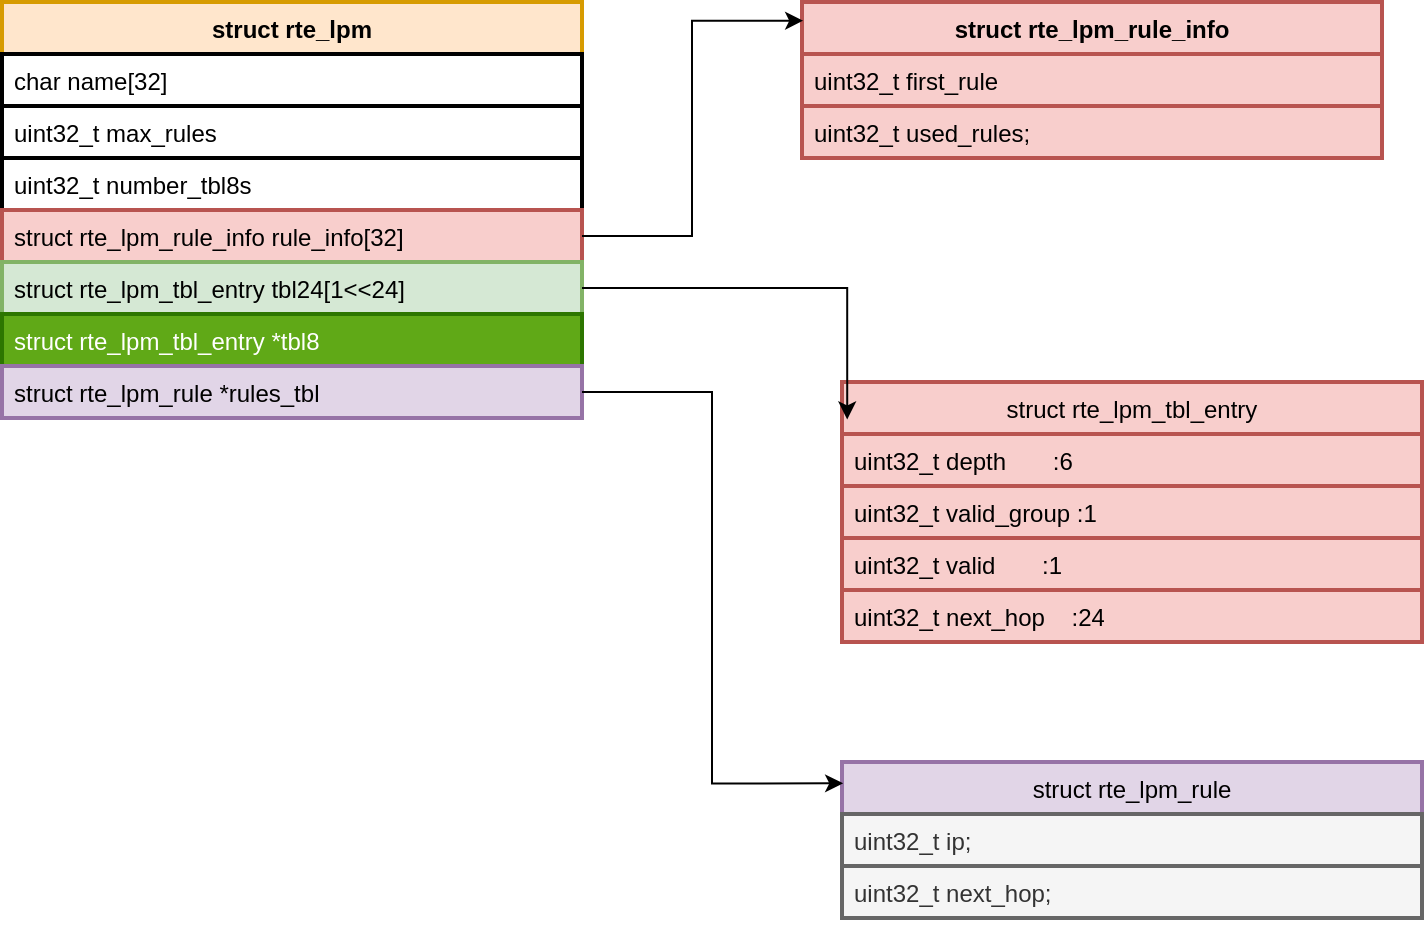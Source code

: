 <mxfile version="27.0.3">
  <diagram name="第 1 页" id="jWakQDqYZYw19ukcO5Oh">
    <mxGraphModel dx="2066" dy="1111" grid="1" gridSize="10" guides="1" tooltips="1" connect="1" arrows="1" fold="1" page="1" pageScale="1" pageWidth="827" pageHeight="1169" math="0" shadow="0">
      <root>
        <mxCell id="0" />
        <mxCell id="1" parent="0" />
        <mxCell id="kG3IC4H-SLwtvIdHB6Il-2" value="struct rte_lpm" style="swimlane;fontStyle=1;align=center;verticalAlign=top;childLayout=stackLayout;horizontal=1;startSize=26;horizontalStack=0;resizeParent=1;resizeParentMax=0;resizeLast=0;collapsible=1;marginBottom=0;whiteSpace=wrap;html=1;labelBorderColor=none;rounded=0;swimlaneLine=1;strokeWidth=2;fillColor=#ffe6cc;strokeColor=#d79b00;" parent="1" vertex="1">
          <mxGeometry x="60" y="320" width="290" height="208" as="geometry" />
        </mxCell>
        <mxCell id="kG3IC4H-SLwtvIdHB6Il-3" value="char name[32]" style="text;strokeColor=default;fillColor=none;align=left;verticalAlign=top;spacingLeft=4;spacingRight=4;overflow=hidden;rotatable=0;points=[[0,0.5],[1,0.5]];portConstraint=eastwest;whiteSpace=wrap;html=1;labelBorderColor=none;rounded=0;swimlaneLine=1;strokeWidth=2;" parent="kG3IC4H-SLwtvIdHB6Il-2" vertex="1">
          <mxGeometry y="26" width="290" height="26" as="geometry" />
        </mxCell>
        <mxCell id="kG3IC4H-SLwtvIdHB6Il-5" value="uint32_t max_rules" style="text;strokeColor=default;fillColor=none;align=left;verticalAlign=top;spacingLeft=4;spacingRight=4;overflow=hidden;rotatable=0;points=[[0,0.5],[1,0.5]];portConstraint=eastwest;whiteSpace=wrap;html=1;labelBorderColor=none;rounded=0;swimlaneLine=1;strokeWidth=2;" parent="kG3IC4H-SLwtvIdHB6Il-2" vertex="1">
          <mxGeometry y="52" width="290" height="26" as="geometry" />
        </mxCell>
        <mxCell id="mVqiVs7Es1X-GM2BrdA6-1" value="uint32_t number_tbl8s" style="text;strokeColor=default;fillColor=none;align=left;verticalAlign=top;spacingLeft=4;spacingRight=4;overflow=hidden;rotatable=0;points=[[0,0.5],[1,0.5]];portConstraint=eastwest;whiteSpace=wrap;html=1;labelBorderColor=none;rounded=0;swimlaneLine=1;strokeWidth=2;" vertex="1" parent="kG3IC4H-SLwtvIdHB6Il-2">
          <mxGeometry y="78" width="290" height="26" as="geometry" />
        </mxCell>
        <mxCell id="mVqiVs7Es1X-GM2BrdA6-2" value="struct rte_lpm_rule_info rule_info[32]" style="text;strokeColor=#b85450;fillColor=#f8cecc;align=left;verticalAlign=top;spacingLeft=4;spacingRight=4;overflow=hidden;rotatable=0;points=[[0,0.5],[1,0.5]];portConstraint=eastwest;whiteSpace=wrap;html=1;labelBorderColor=none;rounded=0;swimlaneLine=1;strokeWidth=2;" vertex="1" parent="kG3IC4H-SLwtvIdHB6Il-2">
          <mxGeometry y="104" width="290" height="26" as="geometry" />
        </mxCell>
        <mxCell id="mVqiVs7Es1X-GM2BrdA6-3" value="struct rte_lpm_tbl_entry tbl24[1&amp;lt;&amp;lt;24]" style="text;strokeColor=#82b366;fillColor=#d5e8d4;align=left;verticalAlign=top;spacingLeft=4;spacingRight=4;overflow=hidden;rotatable=0;points=[[0,0.5],[1,0.5]];portConstraint=eastwest;whiteSpace=wrap;html=1;labelBorderColor=none;rounded=0;swimlaneLine=1;strokeWidth=2;" vertex="1" parent="kG3IC4H-SLwtvIdHB6Il-2">
          <mxGeometry y="130" width="290" height="26" as="geometry" />
        </mxCell>
        <mxCell id="mVqiVs7Es1X-GM2BrdA6-4" value="struct rte_lpm_tbl_entry *tbl8" style="text;strokeColor=#2D7600;fillColor=#60a917;align=left;verticalAlign=top;spacingLeft=4;spacingRight=4;overflow=hidden;rotatable=0;points=[[0,0.5],[1,0.5]];portConstraint=eastwest;whiteSpace=wrap;html=1;labelBorderColor=none;rounded=0;swimlaneLine=1;strokeWidth=2;fontColor=#ffffff;" vertex="1" parent="kG3IC4H-SLwtvIdHB6Il-2">
          <mxGeometry y="156" width="290" height="26" as="geometry" />
        </mxCell>
        <mxCell id="mVqiVs7Es1X-GM2BrdA6-5" value="struct rte_lpm_rule *rules_tbl" style="text;strokeColor=#9673a6;fillColor=#e1d5e7;align=left;verticalAlign=top;spacingLeft=4;spacingRight=4;overflow=hidden;rotatable=0;points=[[0,0.5],[1,0.5]];portConstraint=eastwest;whiteSpace=wrap;html=1;labelBorderColor=none;rounded=0;swimlaneLine=1;strokeWidth=2;" vertex="1" parent="kG3IC4H-SLwtvIdHB6Il-2">
          <mxGeometry y="182" width="290" height="26" as="geometry" />
        </mxCell>
        <mxCell id="mVqiVs7Es1X-GM2BrdA6-6" value="struct rte_lpm_rule_info" style="swimlane;fontStyle=1;align=center;verticalAlign=top;childLayout=stackLayout;horizontal=1;startSize=26;horizontalStack=0;resizeParent=1;resizeParentMax=0;resizeLast=0;collapsible=1;marginBottom=0;whiteSpace=wrap;html=1;labelBorderColor=none;rounded=0;swimlaneLine=1;strokeWidth=2;fillColor=#f8cecc;strokeColor=#b85450;" vertex="1" parent="1">
          <mxGeometry x="460" y="320" width="290" height="78" as="geometry" />
        </mxCell>
        <mxCell id="mVqiVs7Es1X-GM2BrdA6-7" value="uint32_t first_rule" style="text;strokeColor=#b85450;fillColor=#f8cecc;align=left;verticalAlign=top;spacingLeft=4;spacingRight=4;overflow=hidden;rotatable=0;points=[[0,0.5],[1,0.5]];portConstraint=eastwest;whiteSpace=wrap;html=1;labelBorderColor=none;rounded=0;swimlaneLine=1;strokeWidth=2;" vertex="1" parent="mVqiVs7Es1X-GM2BrdA6-6">
          <mxGeometry y="26" width="290" height="26" as="geometry" />
        </mxCell>
        <mxCell id="mVqiVs7Es1X-GM2BrdA6-8" value="uint32_t used_rules;" style="text;strokeColor=#b85450;fillColor=#f8cecc;align=left;verticalAlign=top;spacingLeft=4;spacingRight=4;overflow=hidden;rotatable=0;points=[[0,0.5],[1,0.5]];portConstraint=eastwest;whiteSpace=wrap;html=1;labelBorderColor=none;rounded=0;swimlaneLine=1;strokeWidth=2;" vertex="1" parent="mVqiVs7Es1X-GM2BrdA6-6">
          <mxGeometry y="52" width="290" height="26" as="geometry" />
        </mxCell>
        <mxCell id="mVqiVs7Es1X-GM2BrdA6-14" style="edgeStyle=orthogonalEdgeStyle;rounded=0;orthogonalLoop=1;jettySize=auto;html=1;entryX=0.002;entryY=0.12;entryDx=0;entryDy=0;entryPerimeter=0;" edge="1" parent="1" source="mVqiVs7Es1X-GM2BrdA6-2" target="mVqiVs7Es1X-GM2BrdA6-6">
          <mxGeometry relative="1" as="geometry" />
        </mxCell>
        <mxCell id="mVqiVs7Es1X-GM2BrdA6-15" value="&lt;span style=&quot;font-weight: 400;&quot;&gt;struct rte_lpm_tbl_entry&lt;/span&gt;" style="swimlane;fontStyle=1;align=center;verticalAlign=top;childLayout=stackLayout;horizontal=1;startSize=26;horizontalStack=0;resizeParent=1;resizeParentMax=0;resizeLast=0;collapsible=1;marginBottom=0;whiteSpace=wrap;html=1;labelBorderColor=none;rounded=0;swimlaneLine=1;strokeWidth=2;fillColor=#f8cecc;strokeColor=#b85450;" vertex="1" parent="1">
          <mxGeometry x="480" y="510" width="290" height="130" as="geometry" />
        </mxCell>
        <mxCell id="mVqiVs7Es1X-GM2BrdA6-16" value="uint32_t depth&amp;nbsp; &amp;nbsp; &amp;nbsp; &amp;nbsp;:6" style="text;strokeColor=#b85450;fillColor=#f8cecc;align=left;verticalAlign=top;spacingLeft=4;spacingRight=4;overflow=hidden;rotatable=0;points=[[0,0.5],[1,0.5]];portConstraint=eastwest;whiteSpace=wrap;html=1;labelBorderColor=none;rounded=0;swimlaneLine=1;strokeWidth=2;" vertex="1" parent="mVqiVs7Es1X-GM2BrdA6-15">
          <mxGeometry y="26" width="290" height="26" as="geometry" />
        </mxCell>
        <mxCell id="mVqiVs7Es1X-GM2BrdA6-17" value="uint32_t valid_group :1" style="text;strokeColor=#b85450;fillColor=#f8cecc;align=left;verticalAlign=top;spacingLeft=4;spacingRight=4;overflow=hidden;rotatable=0;points=[[0,0.5],[1,0.5]];portConstraint=eastwest;whiteSpace=wrap;html=1;labelBorderColor=none;rounded=0;swimlaneLine=1;strokeWidth=2;" vertex="1" parent="mVqiVs7Es1X-GM2BrdA6-15">
          <mxGeometry y="52" width="290" height="26" as="geometry" />
        </mxCell>
        <mxCell id="mVqiVs7Es1X-GM2BrdA6-18" value="uint32_t valid&amp;nbsp; &amp;nbsp; &amp;nbsp; &amp;nbsp;:1" style="text;strokeColor=#b85450;fillColor=#f8cecc;align=left;verticalAlign=top;spacingLeft=4;spacingRight=4;overflow=hidden;rotatable=0;points=[[0,0.5],[1,0.5]];portConstraint=eastwest;whiteSpace=wrap;html=1;labelBorderColor=none;rounded=0;swimlaneLine=1;strokeWidth=2;" vertex="1" parent="mVqiVs7Es1X-GM2BrdA6-15">
          <mxGeometry y="78" width="290" height="26" as="geometry" />
        </mxCell>
        <mxCell id="mVqiVs7Es1X-GM2BrdA6-19" value="uint32_t next_hop&amp;nbsp; &amp;nbsp; :24" style="text;strokeColor=#b85450;fillColor=#f8cecc;align=left;verticalAlign=top;spacingLeft=4;spacingRight=4;overflow=hidden;rotatable=0;points=[[0,0.5],[1,0.5]];portConstraint=eastwest;whiteSpace=wrap;html=1;labelBorderColor=none;rounded=0;swimlaneLine=1;strokeWidth=2;" vertex="1" parent="mVqiVs7Es1X-GM2BrdA6-15">
          <mxGeometry y="104" width="290" height="26" as="geometry" />
        </mxCell>
        <mxCell id="mVqiVs7Es1X-GM2BrdA6-20" style="edgeStyle=orthogonalEdgeStyle;rounded=0;orthogonalLoop=1;jettySize=auto;html=1;entryX=0.009;entryY=0.144;entryDx=0;entryDy=0;entryPerimeter=0;" edge="1" parent="1" source="mVqiVs7Es1X-GM2BrdA6-3" target="mVqiVs7Es1X-GM2BrdA6-15">
          <mxGeometry relative="1" as="geometry" />
        </mxCell>
        <mxCell id="mVqiVs7Es1X-GM2BrdA6-21" value="&lt;span style=&quot;font-weight: 400;&quot;&gt;struct rte_lpm_rule&lt;/span&gt;" style="swimlane;fontStyle=1;align=center;verticalAlign=top;childLayout=stackLayout;horizontal=1;startSize=26;horizontalStack=0;resizeParent=1;resizeParentMax=0;resizeLast=0;collapsible=1;marginBottom=0;whiteSpace=wrap;html=1;labelBorderColor=none;rounded=0;swimlaneLine=1;strokeWidth=2;fillColor=#e1d5e7;strokeColor=#9673a6;" vertex="1" parent="1">
          <mxGeometry x="480" y="700" width="290" height="78" as="geometry" />
        </mxCell>
        <mxCell id="mVqiVs7Es1X-GM2BrdA6-22" value="uint32_t ip;" style="text;strokeColor=#666666;fillColor=#f5f5f5;align=left;verticalAlign=top;spacingLeft=4;spacingRight=4;overflow=hidden;rotatable=0;points=[[0,0.5],[1,0.5]];portConstraint=eastwest;whiteSpace=wrap;html=1;labelBorderColor=none;rounded=0;swimlaneLine=1;strokeWidth=2;fontColor=#333333;" vertex="1" parent="mVqiVs7Es1X-GM2BrdA6-21">
          <mxGeometry y="26" width="290" height="26" as="geometry" />
        </mxCell>
        <mxCell id="mVqiVs7Es1X-GM2BrdA6-23" value="uint32_t next_hop;" style="text;strokeColor=#666666;fillColor=#f5f5f5;align=left;verticalAlign=top;spacingLeft=4;spacingRight=4;overflow=hidden;rotatable=0;points=[[0,0.5],[1,0.5]];portConstraint=eastwest;whiteSpace=wrap;html=1;labelBorderColor=none;rounded=0;swimlaneLine=1;strokeWidth=2;fontColor=#333333;" vertex="1" parent="mVqiVs7Es1X-GM2BrdA6-21">
          <mxGeometry y="52" width="290" height="26" as="geometry" />
        </mxCell>
        <mxCell id="mVqiVs7Es1X-GM2BrdA6-26" style="edgeStyle=orthogonalEdgeStyle;rounded=0;orthogonalLoop=1;jettySize=auto;html=1;entryX=0.002;entryY=0.137;entryDx=0;entryDy=0;entryPerimeter=0;" edge="1" parent="1" source="mVqiVs7Es1X-GM2BrdA6-5" target="mVqiVs7Es1X-GM2BrdA6-21">
          <mxGeometry relative="1" as="geometry" />
        </mxCell>
      </root>
    </mxGraphModel>
  </diagram>
</mxfile>
